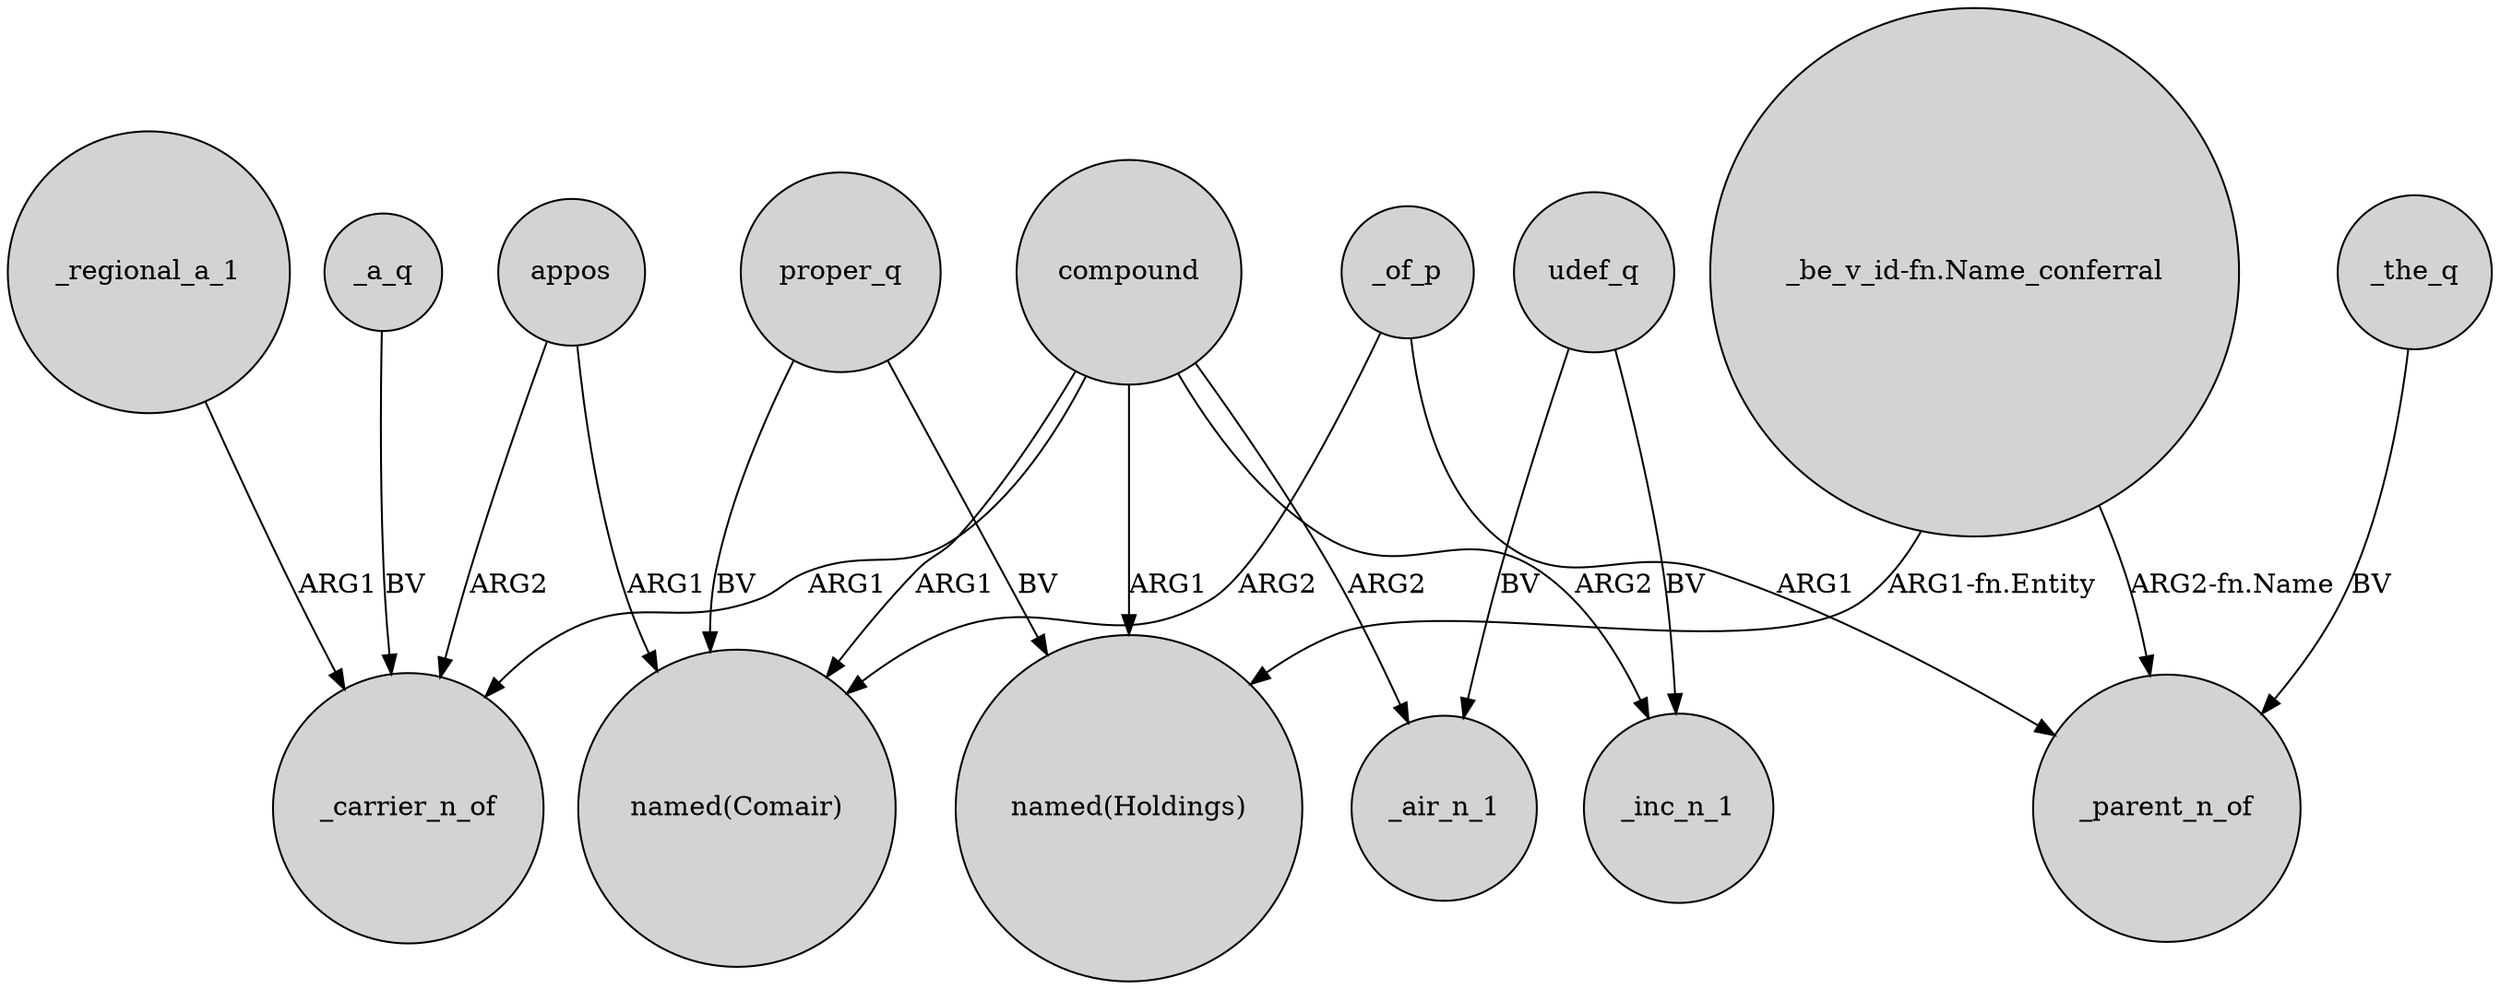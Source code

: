 digraph {
	node [shape=circle style=filled]
	appos -> _carrier_n_of [label=ARG2]
	_regional_a_1 -> _carrier_n_of [label=ARG1]
	_a_q -> _carrier_n_of [label=BV]
	appos -> "named(Comair)" [label=ARG1]
	proper_q -> "named(Holdings)" [label=BV]
	_of_p -> _parent_n_of [label=ARG1]
	_of_p -> "named(Comair)" [label=ARG2]
	_the_q -> _parent_n_of [label=BV]
	compound -> "named(Comair)" [label=ARG1]
	compound -> _carrier_n_of [label=ARG1]
	"_be_v_id-fn.Name_conferral" -> _parent_n_of [label="ARG2-fn.Name"]
	proper_q -> "named(Comair)" [label=BV]
	compound -> _air_n_1 [label=ARG2]
	compound -> "named(Holdings)" [label=ARG1]
	udef_q -> _inc_n_1 [label=BV]
	udef_q -> _air_n_1 [label=BV]
	"_be_v_id-fn.Name_conferral" -> "named(Holdings)" [label="ARG1-fn.Entity"]
	compound -> _inc_n_1 [label=ARG2]
}
